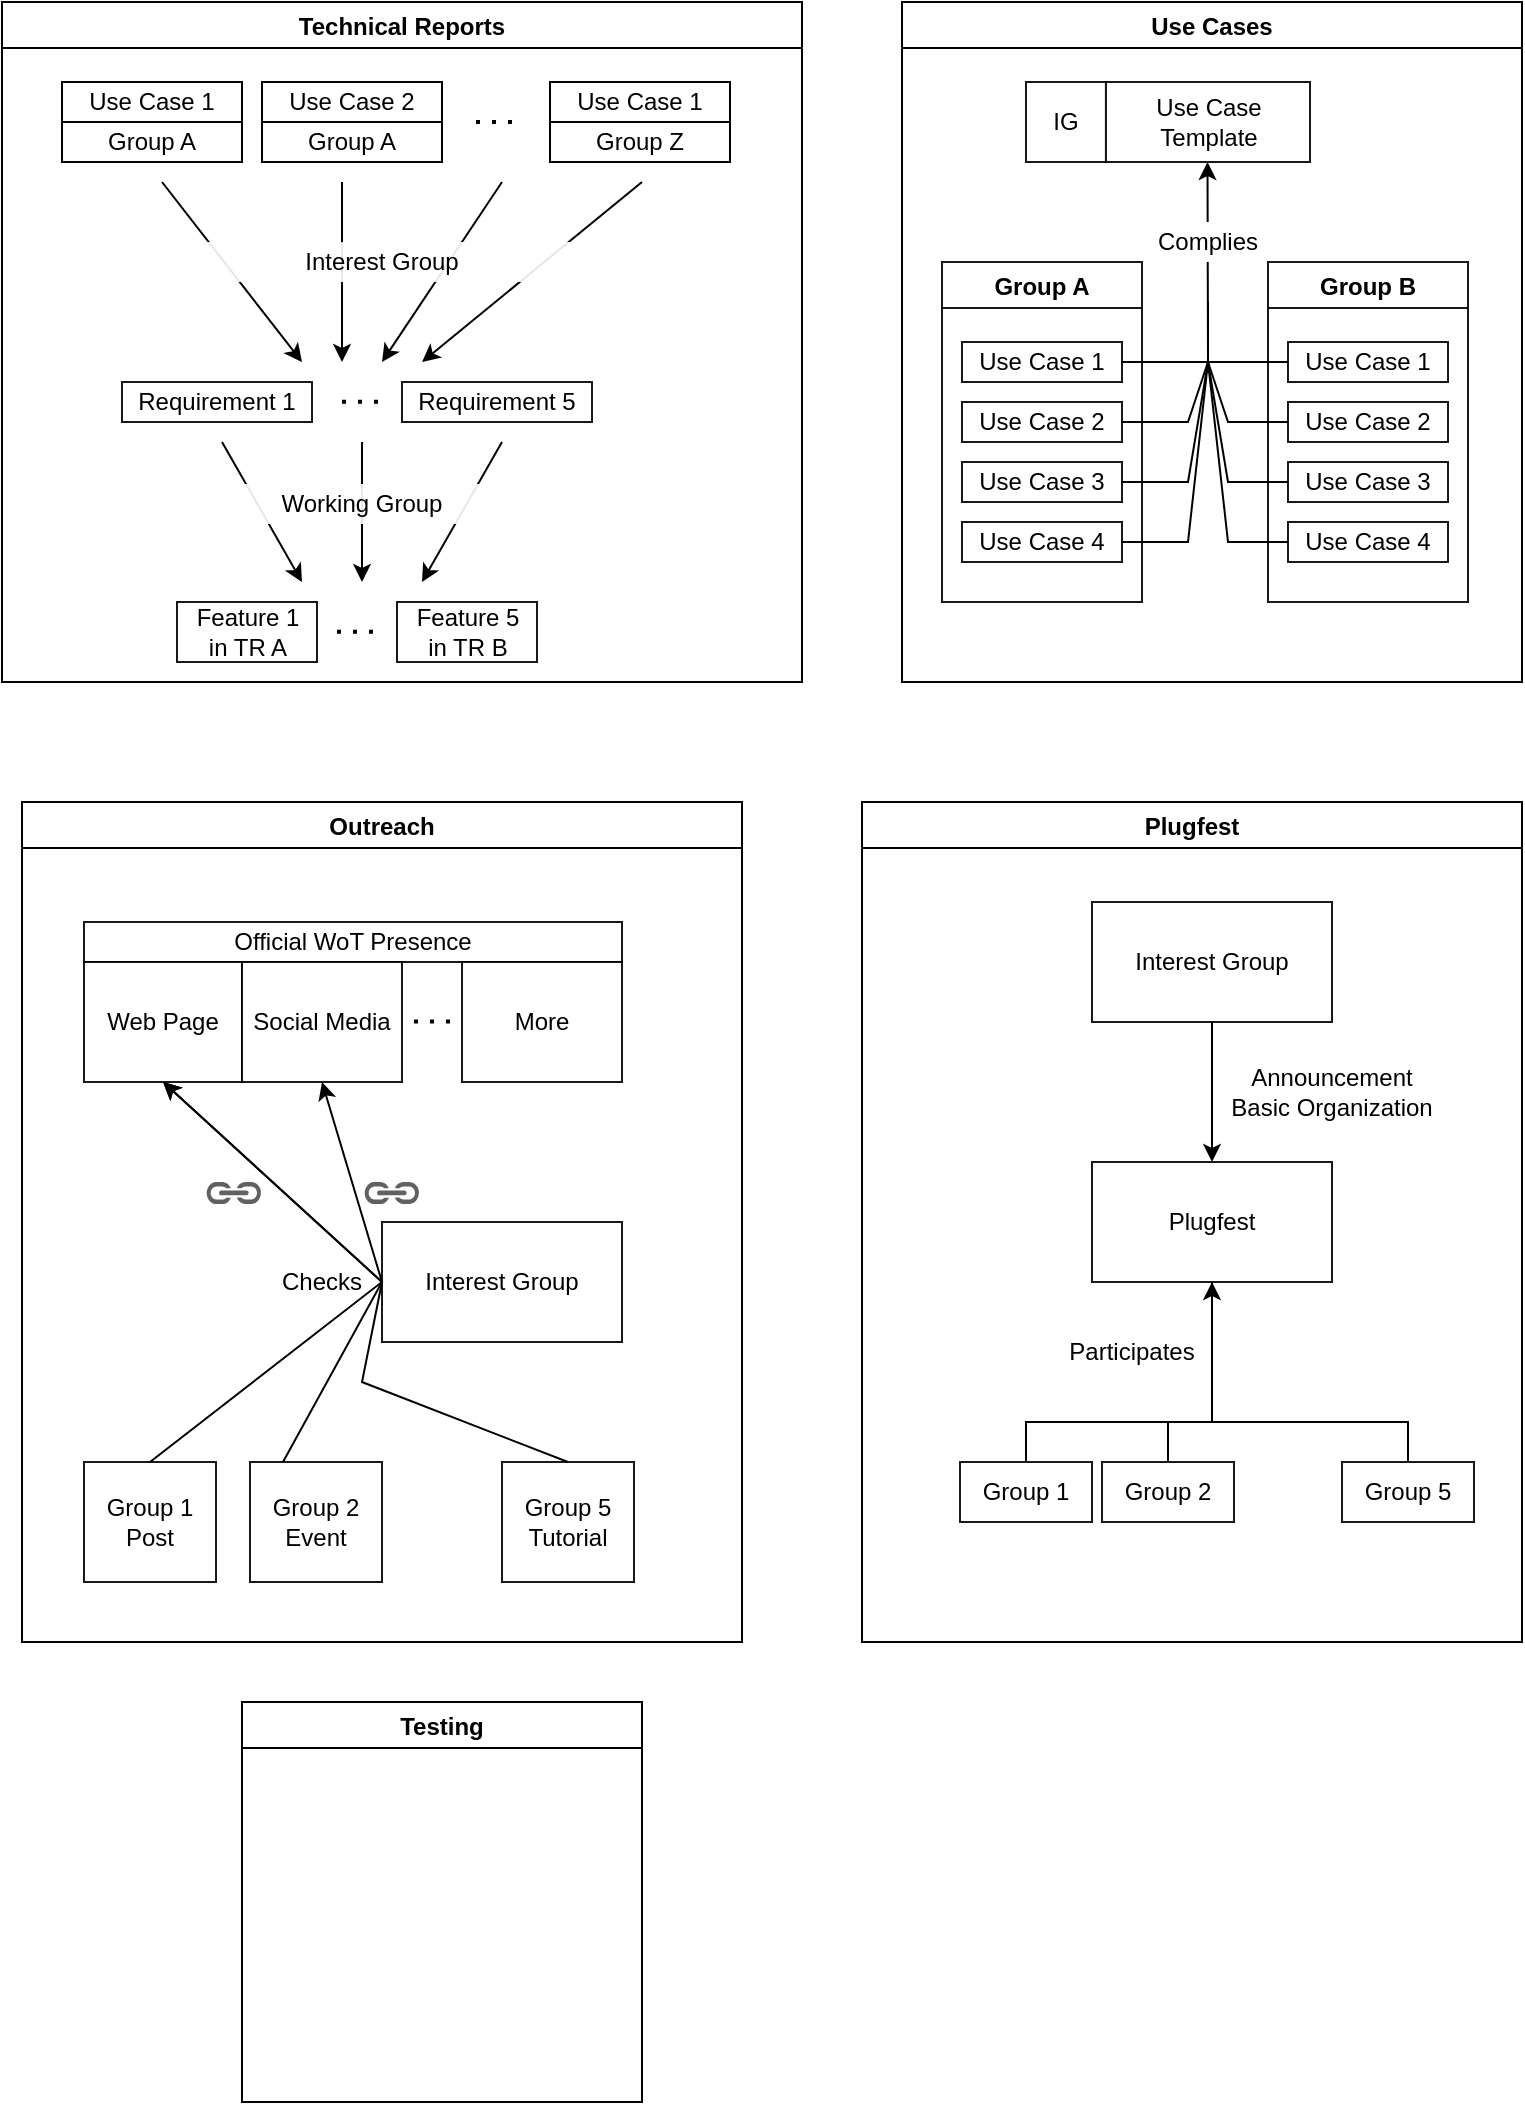 <mxfile version="20.8.16" type="device"><diagram name="Page-1" id="QOIE3eYAXebJmEI2M_J3"><mxGraphModel dx="785" dy="542" grid="1" gridSize="10" guides="1" tooltips="1" connect="1" arrows="1" fold="1" page="1" pageScale="1" pageWidth="827" pageHeight="1169" math="0" shadow="0"><root><mxCell id="0"/><mxCell id="1" parent="0"/><mxCell id="3zp3vLfGH_R06svsVB3q-1" value="Technical Reports" style="swimlane;" vertex="1" parent="1"><mxGeometry x="50" y="80" width="400" height="340" as="geometry"/></mxCell><mxCell id="3zp3vLfGH_R06svsVB3q-13" value="" style="endArrow=classic;html=1;rounded=0;" edge="1" parent="3zp3vLfGH_R06svsVB3q-1"><mxGeometry width="50" height="50" relative="1" as="geometry"><mxPoint x="80" y="90" as="sourcePoint"/><mxPoint x="150" y="180" as="targetPoint"/></mxGeometry></mxCell><mxCell id="3zp3vLfGH_R06svsVB3q-15" value="" style="group" vertex="1" connectable="0" parent="3zp3vLfGH_R06svsVB3q-1"><mxGeometry x="30" y="40" width="334" height="40" as="geometry"/></mxCell><mxCell id="3zp3vLfGH_R06svsVB3q-6" value="Use Case 1" style="rounded=0;whiteSpace=wrap;html=1;" vertex="1" parent="3zp3vLfGH_R06svsVB3q-15"><mxGeometry width="90" height="20" as="geometry"/></mxCell><mxCell id="3zp3vLfGH_R06svsVB3q-9" value="Group A" style="rounded=0;whiteSpace=wrap;html=1;" vertex="1" parent="3zp3vLfGH_R06svsVB3q-15"><mxGeometry x="100" y="20" width="90" height="20" as="geometry"/></mxCell><mxCell id="3zp3vLfGH_R06svsVB3q-10" value="Use Case 1" style="rounded=0;whiteSpace=wrap;html=1;" vertex="1" parent="3zp3vLfGH_R06svsVB3q-15"><mxGeometry x="244" width="90" height="20" as="geometry"/></mxCell><mxCell id="3zp3vLfGH_R06svsVB3q-14" value="" style="group" vertex="1" connectable="0" parent="3zp3vLfGH_R06svsVB3q-15"><mxGeometry width="334" height="40" as="geometry"/></mxCell><mxCell id="3zp3vLfGH_R06svsVB3q-7" value="Group A" style="rounded=0;whiteSpace=wrap;html=1;" vertex="1" parent="3zp3vLfGH_R06svsVB3q-14"><mxGeometry y="20" width="90" height="20" as="geometry"/></mxCell><mxCell id="3zp3vLfGH_R06svsVB3q-8" value="Use Case 2" style="rounded=0;whiteSpace=wrap;html=1;" vertex="1" parent="3zp3vLfGH_R06svsVB3q-14"><mxGeometry x="100" width="90" height="20" as="geometry"/></mxCell><mxCell id="3zp3vLfGH_R06svsVB3q-11" value="Group Z" style="rounded=0;whiteSpace=wrap;html=1;" vertex="1" parent="3zp3vLfGH_R06svsVB3q-14"><mxGeometry x="244" y="20" width="90" height="20" as="geometry"/></mxCell><mxCell id="3zp3vLfGH_R06svsVB3q-12" value="" style="endArrow=none;dashed=1;html=1;dashPattern=1 3;strokeWidth=2;rounded=0;" edge="1" parent="3zp3vLfGH_R06svsVB3q-14"><mxGeometry width="50" height="50" relative="1" as="geometry"><mxPoint x="207" y="20" as="sourcePoint"/><mxPoint x="227" y="20" as="targetPoint"/></mxGeometry></mxCell><mxCell id="3zp3vLfGH_R06svsVB3q-16" value="" style="endArrow=classic;html=1;rounded=0;" edge="1" parent="3zp3vLfGH_R06svsVB3q-1"><mxGeometry width="50" height="50" relative="1" as="geometry"><mxPoint x="170" y="90" as="sourcePoint"/><mxPoint x="170" y="180" as="targetPoint"/></mxGeometry></mxCell><mxCell id="3zp3vLfGH_R06svsVB3q-17" value="" style="endArrow=classic;html=1;rounded=0;" edge="1" parent="3zp3vLfGH_R06svsVB3q-1"><mxGeometry width="50" height="50" relative="1" as="geometry"><mxPoint x="320" y="90" as="sourcePoint"/><mxPoint x="210" y="180" as="targetPoint"/></mxGeometry></mxCell><mxCell id="3zp3vLfGH_R06svsVB3q-18" value="" style="endArrow=classic;html=1;rounded=0;" edge="1" parent="3zp3vLfGH_R06svsVB3q-1"><mxGeometry width="50" height="50" relative="1" as="geometry"><mxPoint x="250" y="90" as="sourcePoint"/><mxPoint x="190" y="180" as="targetPoint"/></mxGeometry></mxCell><mxCell id="3zp3vLfGH_R06svsVB3q-19" value="Interest Group" style="rounded=0;whiteSpace=wrap;html=1;strokeColor=none;opacity=90;" vertex="1" parent="3zp3vLfGH_R06svsVB3q-1"><mxGeometry x="80" y="120" width="220" height="20" as="geometry"/></mxCell><mxCell id="3zp3vLfGH_R06svsVB3q-25" value="" style="group" vertex="1" connectable="0" parent="3zp3vLfGH_R06svsVB3q-1"><mxGeometry x="60" y="190" width="235" height="20" as="geometry"/></mxCell><mxCell id="3zp3vLfGH_R06svsVB3q-20" value="Requirement 1" style="rounded=0;whiteSpace=wrap;html=1;opacity=90;" vertex="1" parent="3zp3vLfGH_R06svsVB3q-25"><mxGeometry width="95" height="20" as="geometry"/></mxCell><mxCell id="3zp3vLfGH_R06svsVB3q-21" value="Requirement 5" style="rounded=0;whiteSpace=wrap;html=1;opacity=90;" vertex="1" parent="3zp3vLfGH_R06svsVB3q-25"><mxGeometry x="140" width="95" height="20" as="geometry"/></mxCell><mxCell id="3zp3vLfGH_R06svsVB3q-24" value="" style="endArrow=none;dashed=1;html=1;dashPattern=1 3;strokeWidth=2;rounded=0;" edge="1" parent="3zp3vLfGH_R06svsVB3q-25"><mxGeometry width="50" height="50" relative="1" as="geometry"><mxPoint x="110.0" y="9.82" as="sourcePoint"/><mxPoint x="130.0" y="9.82" as="targetPoint"/></mxGeometry></mxCell><mxCell id="3zp3vLfGH_R06svsVB3q-29" value="" style="group" vertex="1" connectable="0" parent="3zp3vLfGH_R06svsVB3q-1"><mxGeometry x="87.5" y="300" width="180" height="30" as="geometry"/></mxCell><mxCell id="3zp3vLfGH_R06svsVB3q-26" value="Feature 1&lt;br&gt;in TR A" style="rounded=0;whiteSpace=wrap;html=1;opacity=90;" vertex="1" parent="3zp3vLfGH_R06svsVB3q-29"><mxGeometry width="70" height="30" as="geometry"/></mxCell><mxCell id="3zp3vLfGH_R06svsVB3q-27" value="Feature 5&lt;br&gt;in TR B" style="rounded=0;whiteSpace=wrap;html=1;opacity=90;" vertex="1" parent="3zp3vLfGH_R06svsVB3q-29"><mxGeometry x="110" width="70" height="30" as="geometry"/></mxCell><mxCell id="3zp3vLfGH_R06svsVB3q-28" value="" style="endArrow=none;dashed=1;html=1;dashPattern=1 3;strokeWidth=2;rounded=0;" edge="1" parent="3zp3vLfGH_R06svsVB3q-29"><mxGeometry width="50" height="50" relative="1" as="geometry"><mxPoint x="80" y="14.82" as="sourcePoint"/><mxPoint x="100" y="14.82" as="targetPoint"/></mxGeometry></mxCell><mxCell id="3zp3vLfGH_R06svsVB3q-30" value="" style="endArrow=classic;html=1;rounded=0;" edge="1" parent="3zp3vLfGH_R06svsVB3q-1"><mxGeometry width="50" height="50" relative="1" as="geometry"><mxPoint x="110" y="220" as="sourcePoint"/><mxPoint x="150" y="290" as="targetPoint"/></mxGeometry></mxCell><mxCell id="3zp3vLfGH_R06svsVB3q-31" value="" style="endArrow=classic;html=1;rounded=0;" edge="1" parent="3zp3vLfGH_R06svsVB3q-1"><mxGeometry width="50" height="50" relative="1" as="geometry"><mxPoint x="250" y="220" as="sourcePoint"/><mxPoint x="210" y="290" as="targetPoint"/></mxGeometry></mxCell><mxCell id="3zp3vLfGH_R06svsVB3q-32" value="" style="endArrow=classic;html=1;rounded=0;" edge="1" parent="3zp3vLfGH_R06svsVB3q-1"><mxGeometry width="50" height="50" relative="1" as="geometry"><mxPoint x="180" y="220" as="sourcePoint"/><mxPoint x="180" y="290" as="targetPoint"/></mxGeometry></mxCell><mxCell id="3zp3vLfGH_R06svsVB3q-33" value="Working Group" style="rounded=0;whiteSpace=wrap;html=1;strokeColor=none;opacity=90;" vertex="1" parent="3zp3vLfGH_R06svsVB3q-1"><mxGeometry x="70" y="241" width="220" height="20" as="geometry"/></mxCell><mxCell id="3zp3vLfGH_R06svsVB3q-2" value="Outreach" style="swimlane;" vertex="1" parent="1"><mxGeometry x="60" y="480" width="360" height="420" as="geometry"/></mxCell><mxCell id="3zp3vLfGH_R06svsVB3q-58" value="Official WoT Presence" style="rounded=0;whiteSpace=wrap;html=1;fillColor=default;opacity=90;" vertex="1" parent="3zp3vLfGH_R06svsVB3q-2"><mxGeometry x="31" y="60" width="269" height="20" as="geometry"/></mxCell><mxCell id="3zp3vLfGH_R06svsVB3q-59" value="Web Page" style="rounded=0;whiteSpace=wrap;html=1;fillColor=default;opacity=90;" vertex="1" parent="3zp3vLfGH_R06svsVB3q-2"><mxGeometry x="31" y="80" width="79" height="60" as="geometry"/></mxCell><mxCell id="3zp3vLfGH_R06svsVB3q-60" value="Social Media" style="rounded=0;whiteSpace=wrap;html=1;fillColor=default;opacity=90;" vertex="1" parent="3zp3vLfGH_R06svsVB3q-2"><mxGeometry x="110" y="80" width="80" height="60" as="geometry"/></mxCell><mxCell id="3zp3vLfGH_R06svsVB3q-61" value="More" style="rounded=0;whiteSpace=wrap;html=1;fillColor=default;opacity=90;" vertex="1" parent="3zp3vLfGH_R06svsVB3q-2"><mxGeometry x="220" y="80" width="80" height="60" as="geometry"/></mxCell><mxCell id="3zp3vLfGH_R06svsVB3q-62" value="" style="endArrow=none;dashed=1;html=1;dashPattern=1 3;strokeWidth=2;rounded=0;" edge="1" parent="3zp3vLfGH_R06svsVB3q-2"><mxGeometry width="50" height="50" relative="1" as="geometry"><mxPoint x="196" y="109.8" as="sourcePoint"/><mxPoint x="216" y="109.8" as="targetPoint"/></mxGeometry></mxCell><mxCell id="3zp3vLfGH_R06svsVB3q-63" value="Group 1&lt;br&gt;Post" style="rounded=0;whiteSpace=wrap;html=1;fillColor=default;opacity=90;" vertex="1" parent="3zp3vLfGH_R06svsVB3q-2"><mxGeometry x="31" y="330" width="66" height="60" as="geometry"/></mxCell><mxCell id="3zp3vLfGH_R06svsVB3q-64" value="Group 2&lt;br&gt;Event" style="rounded=0;whiteSpace=wrap;html=1;fillColor=default;opacity=90;" vertex="1" parent="3zp3vLfGH_R06svsVB3q-2"><mxGeometry x="114" y="330" width="66" height="60" as="geometry"/></mxCell><mxCell id="3zp3vLfGH_R06svsVB3q-65" value="Interest Group" style="rounded=0;whiteSpace=wrap;html=1;fillColor=default;opacity=90;" vertex="1" parent="3zp3vLfGH_R06svsVB3q-2"><mxGeometry x="180" y="210" width="120" height="60" as="geometry"/></mxCell><mxCell id="3zp3vLfGH_R06svsVB3q-66" value="Group 5&lt;br&gt;Tutorial" style="rounded=0;whiteSpace=wrap;html=1;fillColor=default;opacity=90;" vertex="1" parent="3zp3vLfGH_R06svsVB3q-2"><mxGeometry x="240" y="330" width="66" height="60" as="geometry"/></mxCell><mxCell id="3zp3vLfGH_R06svsVB3q-67" value="" style="endArrow=classic;html=1;rounded=0;entryX=0.5;entryY=1;entryDx=0;entryDy=0;exitX=0.5;exitY=0;exitDx=0;exitDy=0;" edge="1" parent="3zp3vLfGH_R06svsVB3q-2" source="3zp3vLfGH_R06svsVB3q-63" target="3zp3vLfGH_R06svsVB3q-60"><mxGeometry width="50" height="50" relative="1" as="geometry"><mxPoint x="70" y="320" as="sourcePoint"/><mxPoint x="120" y="270" as="targetPoint"/><Array as="points"><mxPoint x="180" y="240"/></Array></mxGeometry></mxCell><mxCell id="3zp3vLfGH_R06svsVB3q-68" value="" style="sketch=0;pointerEvents=1;shadow=0;dashed=0;html=1;strokeColor=none;fillColor=#505050;labelPosition=center;verticalLabelPosition=bottom;verticalAlign=top;outlineConnect=0;align=center;shape=mxgraph.office.concepts.link;opacity=90;" vertex="1" parent="3zp3vLfGH_R06svsVB3q-2"><mxGeometry x="92" y="190" width="28" height="11" as="geometry"/></mxCell><mxCell id="3zp3vLfGH_R06svsVB3q-69" value="Checks" style="text;html=1;strokeColor=none;fillColor=none;align=center;verticalAlign=middle;whiteSpace=wrap;rounded=0;" vertex="1" parent="3zp3vLfGH_R06svsVB3q-2"><mxGeometry x="120" y="225" width="60" height="30" as="geometry"/></mxCell><mxCell id="3zp3vLfGH_R06svsVB3q-70" value="" style="endArrow=classic;html=1;rounded=0;entryX=0.5;entryY=1;entryDx=0;entryDy=0;exitX=0.25;exitY=0;exitDx=0;exitDy=0;" edge="1" parent="3zp3vLfGH_R06svsVB3q-2" source="3zp3vLfGH_R06svsVB3q-64" target="3zp3vLfGH_R06svsVB3q-59"><mxGeometry width="50" height="50" relative="1" as="geometry"><mxPoint x="60" y="310" as="sourcePoint"/><mxPoint x="110" y="260" as="targetPoint"/><Array as="points"><mxPoint x="180" y="240"/></Array></mxGeometry></mxCell><mxCell id="3zp3vLfGH_R06svsVB3q-71" value="" style="endArrow=classic;html=1;rounded=0;exitX=0.5;exitY=0;exitDx=0;exitDy=0;entryX=0.5;entryY=1;entryDx=0;entryDy=0;" edge="1" parent="3zp3vLfGH_R06svsVB3q-2" source="3zp3vLfGH_R06svsVB3q-66" target="3zp3vLfGH_R06svsVB3q-59"><mxGeometry width="50" height="50" relative="1" as="geometry"><mxPoint x="220" y="330" as="sourcePoint"/><mxPoint x="270" y="280" as="targetPoint"/><Array as="points"><mxPoint x="170" y="290"/><mxPoint x="180" y="240"/></Array></mxGeometry></mxCell><mxCell id="3zp3vLfGH_R06svsVB3q-72" value="" style="sketch=0;pointerEvents=1;shadow=0;dashed=0;html=1;strokeColor=none;fillColor=#505050;labelPosition=center;verticalLabelPosition=bottom;verticalAlign=top;outlineConnect=0;align=center;shape=mxgraph.office.concepts.link;opacity=90;" vertex="1" parent="3zp3vLfGH_R06svsVB3q-2"><mxGeometry x="171" y="190" width="28" height="11" as="geometry"/></mxCell><mxCell id="3zp3vLfGH_R06svsVB3q-3" value="Use Cases" style="swimlane;" vertex="1" parent="1"><mxGeometry x="500" y="80" width="310" height="340" as="geometry"/></mxCell><mxCell id="3zp3vLfGH_R06svsVB3q-42" value="" style="endArrow=classic;html=1;rounded=0;exitX=1;exitY=0.5;exitDx=0;exitDy=0;entryX=0.5;entryY=1;entryDx=0;entryDy=0;" edge="1" parent="3zp3vLfGH_R06svsVB3q-3" source="3zp3vLfGH_R06svsVB3q-35" target="3zp3vLfGH_R06svsVB3q-34"><mxGeometry width="50" height="50" relative="1" as="geometry"><mxPoint x="130" y="195" as="sourcePoint"/><mxPoint x="180" y="145" as="targetPoint"/><Array as="points"><mxPoint x="153" y="180"/></Array></mxGeometry></mxCell><mxCell id="3zp3vLfGH_R06svsVB3q-44" value="" style="group" vertex="1" connectable="0" parent="3zp3vLfGH_R06svsVB3q-3"><mxGeometry x="62" y="40" width="142" height="40" as="geometry"/></mxCell><mxCell id="3zp3vLfGH_R06svsVB3q-34" value="Use Case Template" style="rounded=0;whiteSpace=wrap;html=1;opacity=90;" vertex="1" parent="3zp3vLfGH_R06svsVB3q-44"><mxGeometry x="39.5" width="102.5" height="40" as="geometry"/></mxCell><mxCell id="3zp3vLfGH_R06svsVB3q-41" value="IG" style="rounded=0;whiteSpace=wrap;html=1;opacity=90;" vertex="1" parent="3zp3vLfGH_R06svsVB3q-44"><mxGeometry width="40" height="40" as="geometry"/></mxCell><mxCell id="3zp3vLfGH_R06svsVB3q-35" value="Use Case 1" style="rounded=0;whiteSpace=wrap;html=1;opacity=90;" vertex="1" parent="3zp3vLfGH_R06svsVB3q-3"><mxGeometry x="30" y="170" width="80" height="20" as="geometry"/></mxCell><mxCell id="3zp3vLfGH_R06svsVB3q-36" value="Use Case 2" style="rounded=0;whiteSpace=wrap;html=1;opacity=90;" vertex="1" parent="3zp3vLfGH_R06svsVB3q-3"><mxGeometry x="30" y="200" width="80" height="20" as="geometry"/></mxCell><mxCell id="3zp3vLfGH_R06svsVB3q-37" value="Use Case 3" style="rounded=0;whiteSpace=wrap;html=1;opacity=90;" vertex="1" parent="3zp3vLfGH_R06svsVB3q-3"><mxGeometry x="30" y="230" width="80" height="20" as="geometry"/></mxCell><mxCell id="3zp3vLfGH_R06svsVB3q-38" value="Use Case 4" style="rounded=0;whiteSpace=wrap;html=1;opacity=90;" vertex="1" parent="3zp3vLfGH_R06svsVB3q-3"><mxGeometry x="30" y="260" width="80" height="20" as="geometry"/></mxCell><mxCell id="3zp3vLfGH_R06svsVB3q-39" value="Group A" style="swimlane;opacity=90;" vertex="1" parent="3zp3vLfGH_R06svsVB3q-3"><mxGeometry x="20" y="130" width="100" height="170" as="geometry"/></mxCell><mxCell id="3zp3vLfGH_R06svsVB3q-43" value="" style="endArrow=none;html=1;rounded=0;exitX=1;exitY=0.5;exitDx=0;exitDy=0;endFill=0;" edge="1" parent="3zp3vLfGH_R06svsVB3q-39"><mxGeometry width="50" height="50" relative="1" as="geometry"><mxPoint x="90" y="80" as="sourcePoint"/><mxPoint x="133" y="50" as="targetPoint"/><Array as="points"><mxPoint x="123" y="80"/></Array></mxGeometry></mxCell><mxCell id="3zp3vLfGH_R06svsVB3q-45" value="" style="endArrow=none;html=1;rounded=0;exitX=1;exitY=0.5;exitDx=0;exitDy=0;endFill=0;" edge="1" parent="3zp3vLfGH_R06svsVB3q-3"><mxGeometry width="50" height="50" relative="1" as="geometry"><mxPoint x="110.0" y="240" as="sourcePoint"/><mxPoint x="153" y="180" as="targetPoint"/><Array as="points"><mxPoint x="143" y="240"/></Array></mxGeometry></mxCell><mxCell id="3zp3vLfGH_R06svsVB3q-46" value="" style="endArrow=none;html=1;rounded=0;exitX=1;exitY=0.5;exitDx=0;exitDy=0;endFill=0;" edge="1" parent="3zp3vLfGH_R06svsVB3q-3"><mxGeometry width="50" height="50" relative="1" as="geometry"><mxPoint x="110.0" y="270" as="sourcePoint"/><mxPoint x="153" y="180" as="targetPoint"/><Array as="points"><mxPoint x="143" y="270"/></Array></mxGeometry></mxCell><mxCell id="3zp3vLfGH_R06svsVB3q-47" value="Complies" style="text;html=1;align=center;verticalAlign=middle;whiteSpace=wrap;rounded=0;fillColor=default;" vertex="1" parent="3zp3vLfGH_R06svsVB3q-3"><mxGeometry x="123" y="110" width="60" height="20" as="geometry"/></mxCell><mxCell id="3zp3vLfGH_R06svsVB3q-48" value="Use Case 1" style="rounded=0;whiteSpace=wrap;html=1;opacity=90;" vertex="1" parent="3zp3vLfGH_R06svsVB3q-3"><mxGeometry x="193" y="170" width="80" height="20" as="geometry"/></mxCell><mxCell id="3zp3vLfGH_R06svsVB3q-49" value="Use Case 2" style="rounded=0;whiteSpace=wrap;html=1;opacity=90;" vertex="1" parent="3zp3vLfGH_R06svsVB3q-3"><mxGeometry x="193" y="200" width="80" height="20" as="geometry"/></mxCell><mxCell id="3zp3vLfGH_R06svsVB3q-50" value="Use Case 3" style="rounded=0;whiteSpace=wrap;html=1;opacity=90;" vertex="1" parent="3zp3vLfGH_R06svsVB3q-3"><mxGeometry x="193" y="230" width="80" height="20" as="geometry"/></mxCell><mxCell id="3zp3vLfGH_R06svsVB3q-51" value="Use Case 4" style="rounded=0;whiteSpace=wrap;html=1;opacity=90;" vertex="1" parent="3zp3vLfGH_R06svsVB3q-3"><mxGeometry x="193" y="260" width="80" height="20" as="geometry"/></mxCell><mxCell id="3zp3vLfGH_R06svsVB3q-52" value="Group B" style="swimlane;opacity=90;" vertex="1" parent="3zp3vLfGH_R06svsVB3q-3"><mxGeometry x="183" y="130" width="100" height="170" as="geometry"/></mxCell><mxCell id="3zp3vLfGH_R06svsVB3q-54" value="" style="endArrow=none;html=1;rounded=0;exitX=1;exitY=0.5;exitDx=0;exitDy=0;endFill=0;" edge="1" parent="3zp3vLfGH_R06svsVB3q-52"><mxGeometry width="50" height="50" relative="1" as="geometry"><mxPoint x="10" y="50" as="sourcePoint"/><mxPoint x="-30" y="20" as="targetPoint"/><Array as="points"><mxPoint x="-30" y="50"/></Array></mxGeometry></mxCell><mxCell id="3zp3vLfGH_R06svsVB3q-55" value="" style="endArrow=none;html=1;rounded=0;exitX=1;exitY=0.5;exitDx=0;exitDy=0;endFill=0;" edge="1" parent="3zp3vLfGH_R06svsVB3q-3"><mxGeometry width="50" height="50" relative="1" as="geometry"><mxPoint x="193" y="210" as="sourcePoint"/><mxPoint x="153" y="180" as="targetPoint"/><Array as="points"><mxPoint x="163" y="210"/></Array></mxGeometry></mxCell><mxCell id="3zp3vLfGH_R06svsVB3q-56" value="" style="endArrow=none;html=1;rounded=0;exitX=1;exitY=0.5;exitDx=0;exitDy=0;endFill=0;" edge="1" parent="3zp3vLfGH_R06svsVB3q-3"><mxGeometry width="50" height="50" relative="1" as="geometry"><mxPoint x="193" y="240" as="sourcePoint"/><mxPoint x="153" y="180" as="targetPoint"/><Array as="points"><mxPoint x="163" y="240"/></Array></mxGeometry></mxCell><mxCell id="3zp3vLfGH_R06svsVB3q-57" value="" style="endArrow=none;html=1;rounded=0;exitX=1;exitY=0.5;exitDx=0;exitDy=0;endFill=0;" edge="1" parent="3zp3vLfGH_R06svsVB3q-3"><mxGeometry width="50" height="50" relative="1" as="geometry"><mxPoint x="193" y="270" as="sourcePoint"/><mxPoint x="153" y="180" as="targetPoint"/><Array as="points"><mxPoint x="163" y="270"/></Array></mxGeometry></mxCell><mxCell id="3zp3vLfGH_R06svsVB3q-4" value="Plugfest" style="swimlane;" vertex="1" parent="1"><mxGeometry x="480" y="480" width="330" height="420" as="geometry"/></mxCell><mxCell id="3zp3vLfGH_R06svsVB3q-73" value="Interest Group" style="rounded=0;whiteSpace=wrap;html=1;fillColor=default;opacity=90;" vertex="1" parent="3zp3vLfGH_R06svsVB3q-4"><mxGeometry x="115" y="50" width="120" height="60" as="geometry"/></mxCell><mxCell id="3zp3vLfGH_R06svsVB3q-74" value="Plugfest" style="rounded=0;whiteSpace=wrap;html=1;fillColor=default;opacity=90;" vertex="1" parent="3zp3vLfGH_R06svsVB3q-4"><mxGeometry x="115" y="180" width="120" height="60" as="geometry"/></mxCell><mxCell id="3zp3vLfGH_R06svsVB3q-75" value="" style="endArrow=classic;html=1;rounded=0;entryX=0.5;entryY=0;entryDx=0;entryDy=0;exitX=0.5;exitY=1;exitDx=0;exitDy=0;" edge="1" parent="3zp3vLfGH_R06svsVB3q-4" source="3zp3vLfGH_R06svsVB3q-73" target="3zp3vLfGH_R06svsVB3q-74"><mxGeometry width="50" height="50" relative="1" as="geometry"><mxPoint x="50" y="170" as="sourcePoint"/><mxPoint x="100" y="120" as="targetPoint"/></mxGeometry></mxCell><mxCell id="3zp3vLfGH_R06svsVB3q-76" value="Announcement&lt;br&gt;Basic Organization" style="text;html=1;strokeColor=none;fillColor=none;align=center;verticalAlign=middle;whiteSpace=wrap;rounded=0;" vertex="1" parent="3zp3vLfGH_R06svsVB3q-4"><mxGeometry x="180" y="130" width="110" height="30" as="geometry"/></mxCell><mxCell id="3zp3vLfGH_R06svsVB3q-80" style="edgeStyle=orthogonalEdgeStyle;rounded=0;orthogonalLoop=1;jettySize=auto;html=1;entryX=0.5;entryY=1;entryDx=0;entryDy=0;endArrow=none;endFill=0;" edge="1" parent="3zp3vLfGH_R06svsVB3q-4" source="3zp3vLfGH_R06svsVB3q-77" target="3zp3vLfGH_R06svsVB3q-74"><mxGeometry relative="1" as="geometry"><Array as="points"><mxPoint x="82" y="310"/><mxPoint x="175" y="310"/></Array></mxGeometry></mxCell><mxCell id="3zp3vLfGH_R06svsVB3q-77" value="Group 1" style="rounded=0;whiteSpace=wrap;html=1;fillColor=default;opacity=90;" vertex="1" parent="3zp3vLfGH_R06svsVB3q-4"><mxGeometry x="49" y="330" width="66" height="30" as="geometry"/></mxCell><mxCell id="3zp3vLfGH_R06svsVB3q-81" style="edgeStyle=orthogonalEdgeStyle;rounded=0;orthogonalLoop=1;jettySize=auto;html=1;endArrow=none;endFill=0;" edge="1" parent="3zp3vLfGH_R06svsVB3q-4" source="3zp3vLfGH_R06svsVB3q-78" target="3zp3vLfGH_R06svsVB3q-74"><mxGeometry relative="1" as="geometry"><Array as="points"><mxPoint x="153" y="310"/><mxPoint x="175" y="310"/></Array></mxGeometry></mxCell><mxCell id="3zp3vLfGH_R06svsVB3q-78" value="Group 2" style="rounded=0;whiteSpace=wrap;html=1;fillColor=default;opacity=90;" vertex="1" parent="3zp3vLfGH_R06svsVB3q-4"><mxGeometry x="120" y="330" width="66" height="30" as="geometry"/></mxCell><mxCell id="3zp3vLfGH_R06svsVB3q-82" style="edgeStyle=orthogonalEdgeStyle;rounded=0;orthogonalLoop=1;jettySize=auto;html=1;entryX=0.5;entryY=1;entryDx=0;entryDy=0;endArrow=classic;endFill=1;" edge="1" parent="3zp3vLfGH_R06svsVB3q-4" source="3zp3vLfGH_R06svsVB3q-79" target="3zp3vLfGH_R06svsVB3q-74"><mxGeometry relative="1" as="geometry"><Array as="points"><mxPoint x="273" y="310"/><mxPoint x="175" y="310"/></Array></mxGeometry></mxCell><mxCell id="3zp3vLfGH_R06svsVB3q-79" value="Group 5" style="rounded=0;whiteSpace=wrap;html=1;fillColor=default;opacity=90;" vertex="1" parent="3zp3vLfGH_R06svsVB3q-4"><mxGeometry x="240" y="330" width="66" height="30" as="geometry"/></mxCell><mxCell id="3zp3vLfGH_R06svsVB3q-83" value="Participates" style="text;html=1;strokeColor=none;fillColor=none;align=center;verticalAlign=middle;whiteSpace=wrap;rounded=0;" vertex="1" parent="3zp3vLfGH_R06svsVB3q-4"><mxGeometry x="95" y="260" width="80" height="30" as="geometry"/></mxCell><mxCell id="3zp3vLfGH_R06svsVB3q-5" value="Testing" style="swimlane;" vertex="1" parent="1"><mxGeometry x="170" y="930" width="200" height="200" as="geometry"/></mxCell></root></mxGraphModel></diagram></mxfile>